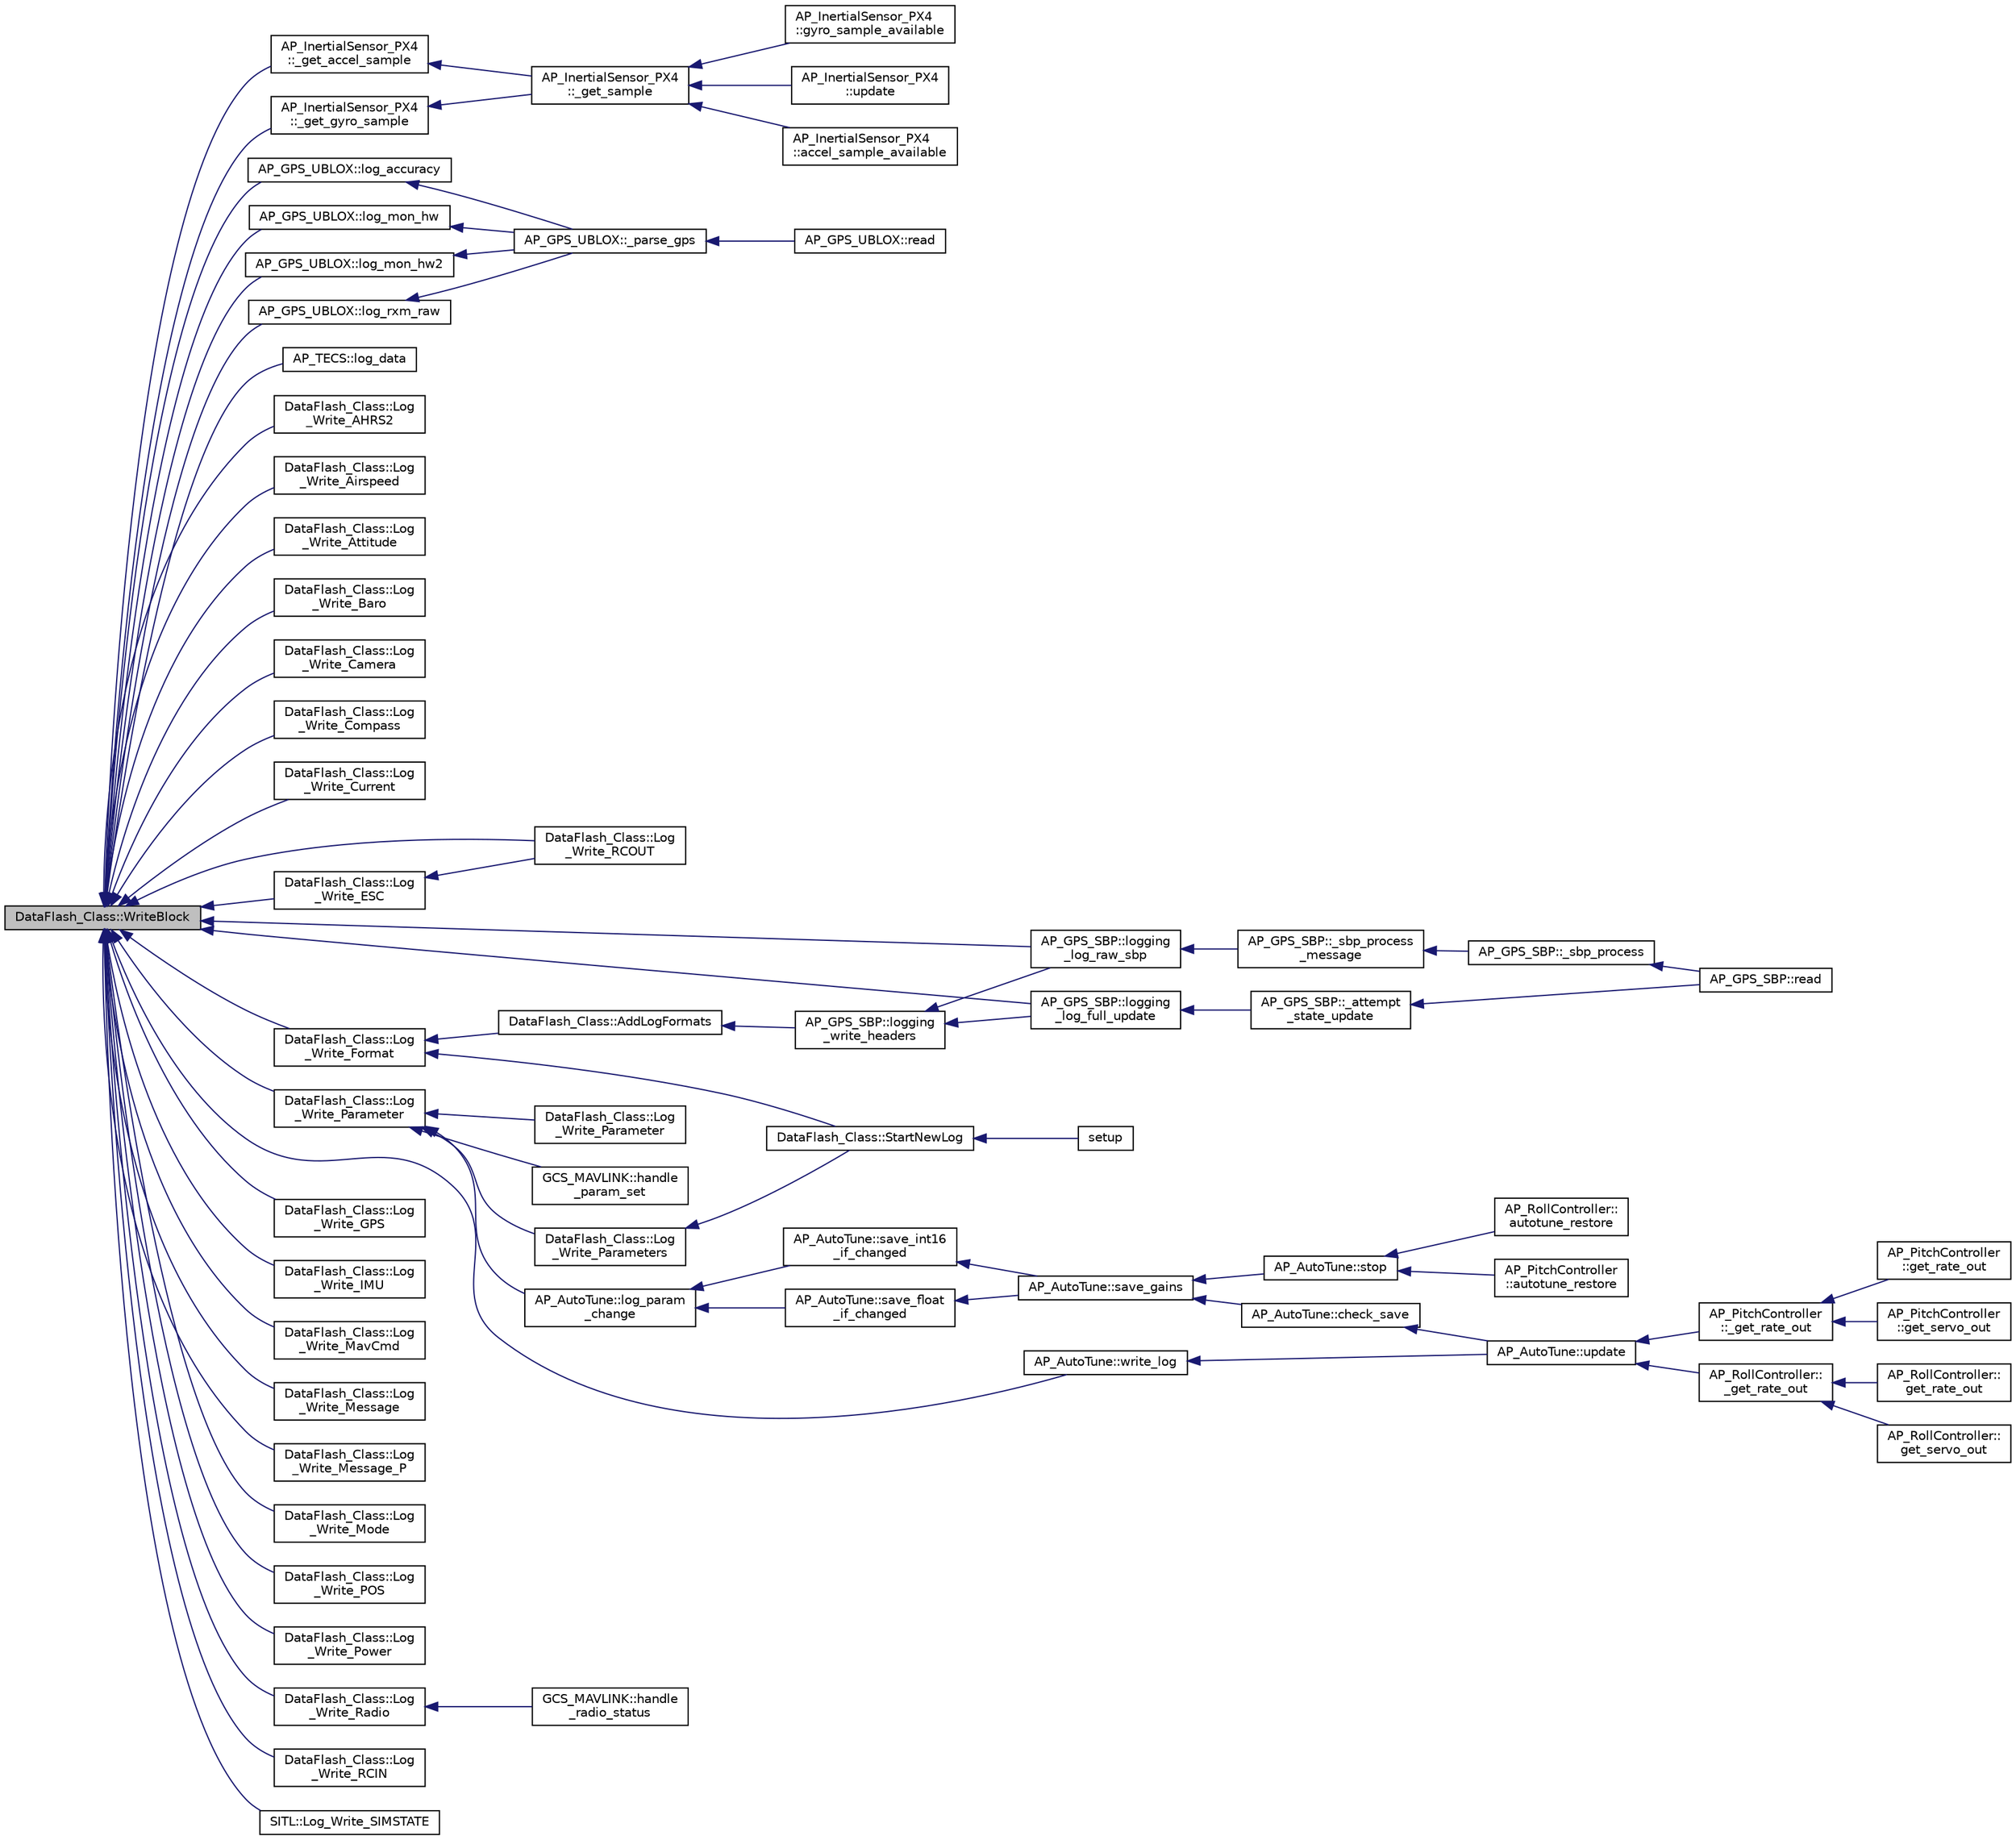 digraph "DataFlash_Class::WriteBlock"
{
 // INTERACTIVE_SVG=YES
  edge [fontname="Helvetica",fontsize="10",labelfontname="Helvetica",labelfontsize="10"];
  node [fontname="Helvetica",fontsize="10",shape=record];
  rankdir="LR";
  Node1 [label="DataFlash_Class::WriteBlock",height=0.2,width=0.4,color="black", fillcolor="grey75", style="filled" fontcolor="black"];
  Node1 -> Node2 [dir="back",color="midnightblue",fontsize="10",style="solid",fontname="Helvetica"];
  Node2 [label="AP_InertialSensor_PX4\l::_get_accel_sample",height=0.2,width=0.4,color="black", fillcolor="white", style="filled",URL="$classAP__InertialSensor__PX4.html#aba0601ed771e5b5ecdf305c4bc7ea1d4"];
  Node2 -> Node3 [dir="back",color="midnightblue",fontsize="10",style="solid",fontname="Helvetica"];
  Node3 [label="AP_InertialSensor_PX4\l::_get_sample",height=0.2,width=0.4,color="black", fillcolor="white", style="filled",URL="$classAP__InertialSensor__PX4.html#a86f463cc20f89a9eb4618ed494b3adf9"];
  Node3 -> Node4 [dir="back",color="midnightblue",fontsize="10",style="solid",fontname="Helvetica"];
  Node4 [label="AP_InertialSensor_PX4\l::accel_sample_available",height=0.2,width=0.4,color="black", fillcolor="white", style="filled",URL="$classAP__InertialSensor__PX4.html#a097901ff249f09bdac3af4438e9c2531"];
  Node3 -> Node5 [dir="back",color="midnightblue",fontsize="10",style="solid",fontname="Helvetica"];
  Node5 [label="AP_InertialSensor_PX4\l::gyro_sample_available",height=0.2,width=0.4,color="black", fillcolor="white", style="filled",URL="$classAP__InertialSensor__PX4.html#aff050ebd7dcbe0396ce3f1b983760cda"];
  Node3 -> Node6 [dir="back",color="midnightblue",fontsize="10",style="solid",fontname="Helvetica"];
  Node6 [label="AP_InertialSensor_PX4\l::update",height=0.2,width=0.4,color="black", fillcolor="white", style="filled",URL="$classAP__InertialSensor__PX4.html#a56c271f4293b88db34537b7a11e63157"];
  Node1 -> Node7 [dir="back",color="midnightblue",fontsize="10",style="solid",fontname="Helvetica"];
  Node7 [label="AP_InertialSensor_PX4\l::_get_gyro_sample",height=0.2,width=0.4,color="black", fillcolor="white", style="filled",URL="$classAP__InertialSensor__PX4.html#aae5898e5e990e07c17e354788fe0942e"];
  Node7 -> Node3 [dir="back",color="midnightblue",fontsize="10",style="solid",fontname="Helvetica"];
  Node1 -> Node8 [dir="back",color="midnightblue",fontsize="10",style="solid",fontname="Helvetica"];
  Node8 [label="AP_GPS_UBLOX::log_accuracy",height=0.2,width=0.4,color="black", fillcolor="white", style="filled",URL="$classAP__GPS__UBLOX.html#ae7dc03e399bdf317eb24cecbcc34c878"];
  Node8 -> Node9 [dir="back",color="midnightblue",fontsize="10",style="solid",fontname="Helvetica"];
  Node9 [label="AP_GPS_UBLOX::_parse_gps",height=0.2,width=0.4,color="black", fillcolor="white", style="filled",URL="$classAP__GPS__UBLOX.html#a16ae8ab4b0babfbc2245beb0a438ec33"];
  Node9 -> Node10 [dir="back",color="midnightblue",fontsize="10",style="solid",fontname="Helvetica"];
  Node10 [label="AP_GPS_UBLOX::read",height=0.2,width=0.4,color="black", fillcolor="white", style="filled",URL="$classAP__GPS__UBLOX.html#a09825f5ca37ee9bdb5e0939a4073a84e"];
  Node1 -> Node11 [dir="back",color="midnightblue",fontsize="10",style="solid",fontname="Helvetica"];
  Node11 [label="AP_TECS::log_data",height=0.2,width=0.4,color="black", fillcolor="white", style="filled",URL="$classAP__TECS.html#a7b737f1444bab1d4ebeb6b3b8f30dbda"];
  Node1 -> Node12 [dir="back",color="midnightblue",fontsize="10",style="solid",fontname="Helvetica"];
  Node12 [label="AP_GPS_UBLOX::log_mon_hw",height=0.2,width=0.4,color="black", fillcolor="white", style="filled",URL="$classAP__GPS__UBLOX.html#afaad8ce1ad6c2192e2608e5731789b25"];
  Node12 -> Node9 [dir="back",color="midnightblue",fontsize="10",style="solid",fontname="Helvetica"];
  Node1 -> Node13 [dir="back",color="midnightblue",fontsize="10",style="solid",fontname="Helvetica"];
  Node13 [label="AP_GPS_UBLOX::log_mon_hw2",height=0.2,width=0.4,color="black", fillcolor="white", style="filled",URL="$classAP__GPS__UBLOX.html#aa371c3daa15a309ab65f1522471ff5c2"];
  Node13 -> Node9 [dir="back",color="midnightblue",fontsize="10",style="solid",fontname="Helvetica"];
  Node1 -> Node14 [dir="back",color="midnightblue",fontsize="10",style="solid",fontname="Helvetica"];
  Node14 [label="AP_GPS_UBLOX::log_rxm_raw",height=0.2,width=0.4,color="black", fillcolor="white", style="filled",URL="$classAP__GPS__UBLOX.html#a599fc077195cbe106d1da825688b1440"];
  Node14 -> Node9 [dir="back",color="midnightblue",fontsize="10",style="solid",fontname="Helvetica"];
  Node1 -> Node15 [dir="back",color="midnightblue",fontsize="10",style="solid",fontname="Helvetica"];
  Node15 [label="DataFlash_Class::Log\l_Write_AHRS2",height=0.2,width=0.4,color="black", fillcolor="white", style="filled",URL="$classDataFlash__Class.html#ad81bca014959c6b0a6714ea0d83c409f"];
  Node1 -> Node16 [dir="back",color="midnightblue",fontsize="10",style="solid",fontname="Helvetica"];
  Node16 [label="DataFlash_Class::Log\l_Write_Airspeed",height=0.2,width=0.4,color="black", fillcolor="white", style="filled",URL="$classDataFlash__Class.html#a6a38481f36ae833e7093c41a0e72be31"];
  Node1 -> Node17 [dir="back",color="midnightblue",fontsize="10",style="solid",fontname="Helvetica"];
  Node17 [label="DataFlash_Class::Log\l_Write_Attitude",height=0.2,width=0.4,color="black", fillcolor="white", style="filled",URL="$classDataFlash__Class.html#a100c0458780b38dd0ccc4a7381827b3c"];
  Node1 -> Node18 [dir="back",color="midnightblue",fontsize="10",style="solid",fontname="Helvetica"];
  Node18 [label="DataFlash_Class::Log\l_Write_Baro",height=0.2,width=0.4,color="black", fillcolor="white", style="filled",URL="$classDataFlash__Class.html#a2f676bab8be41d66e21fd820454d73c1"];
  Node1 -> Node19 [dir="back",color="midnightblue",fontsize="10",style="solid",fontname="Helvetica"];
  Node19 [label="DataFlash_Class::Log\l_Write_Camera",height=0.2,width=0.4,color="black", fillcolor="white", style="filled",URL="$classDataFlash__Class.html#aedee68bf7de37e2ce874dce5651ae5a4"];
  Node1 -> Node20 [dir="back",color="midnightblue",fontsize="10",style="solid",fontname="Helvetica"];
  Node20 [label="DataFlash_Class::Log\l_Write_Compass",height=0.2,width=0.4,color="black", fillcolor="white", style="filled",URL="$classDataFlash__Class.html#a7dff40002b9543349aa1a1306ec7eefa"];
  Node1 -> Node21 [dir="back",color="midnightblue",fontsize="10",style="solid",fontname="Helvetica"];
  Node21 [label="DataFlash_Class::Log\l_Write_Current",height=0.2,width=0.4,color="black", fillcolor="white", style="filled",URL="$classDataFlash__Class.html#a1a8930525fbd06f38f6ea6bd3df25334"];
  Node1 -> Node22 [dir="back",color="midnightblue",fontsize="10",style="solid",fontname="Helvetica"];
  Node22 [label="DataFlash_Class::Log\l_Write_ESC",height=0.2,width=0.4,color="black", fillcolor="white", style="filled",URL="$classDataFlash__Class.html#a90a22bd1a0d9fff2bde1efdf0d0c9575"];
  Node22 -> Node23 [dir="back",color="midnightblue",fontsize="10",style="solid",fontname="Helvetica"];
  Node23 [label="DataFlash_Class::Log\l_Write_RCOUT",height=0.2,width=0.4,color="black", fillcolor="white", style="filled",URL="$classDataFlash__Class.html#a365196ae7546b5065934ffbdb91066e5"];
  Node1 -> Node24 [dir="back",color="midnightblue",fontsize="10",style="solid",fontname="Helvetica"];
  Node24 [label="DataFlash_Class::Log\l_Write_Format",height=0.2,width=0.4,color="black", fillcolor="white", style="filled",URL="$classDataFlash__Class.html#a258d0eb16b61ced019be5a17bfe51b21"];
  Node24 -> Node25 [dir="back",color="midnightblue",fontsize="10",style="solid",fontname="Helvetica"];
  Node25 [label="DataFlash_Class::AddLogFormats",height=0.2,width=0.4,color="black", fillcolor="white", style="filled",URL="$classDataFlash__Class.html#a29bebad0ba87297f083ecc1bc23bed51"];
  Node25 -> Node26 [dir="back",color="midnightblue",fontsize="10",style="solid",fontname="Helvetica"];
  Node26 [label="AP_GPS_SBP::logging\l_write_headers",height=0.2,width=0.4,color="black", fillcolor="white", style="filled",URL="$classAP__GPS__SBP.html#ad7b0b15f5b06d35e0537da4c29447e7c"];
  Node26 -> Node27 [dir="back",color="midnightblue",fontsize="10",style="solid",fontname="Helvetica"];
  Node27 [label="AP_GPS_SBP::logging\l_log_full_update",height=0.2,width=0.4,color="black", fillcolor="white", style="filled",URL="$classAP__GPS__SBP.html#af5d2846c5c8368ab5d6d9456f78cb04d"];
  Node27 -> Node28 [dir="back",color="midnightblue",fontsize="10",style="solid",fontname="Helvetica"];
  Node28 [label="AP_GPS_SBP::_attempt\l_state_update",height=0.2,width=0.4,color="black", fillcolor="white", style="filled",URL="$classAP__GPS__SBP.html#af9e1e7cae1c58891c9a47a6ae6425491"];
  Node28 -> Node29 [dir="back",color="midnightblue",fontsize="10",style="solid",fontname="Helvetica"];
  Node29 [label="AP_GPS_SBP::read",height=0.2,width=0.4,color="black", fillcolor="white", style="filled",URL="$classAP__GPS__SBP.html#a3fa95c1c1f83ad45a11a61d604e61d8d"];
  Node26 -> Node30 [dir="back",color="midnightblue",fontsize="10",style="solid",fontname="Helvetica"];
  Node30 [label="AP_GPS_SBP::logging\l_log_raw_sbp",height=0.2,width=0.4,color="black", fillcolor="white", style="filled",URL="$classAP__GPS__SBP.html#a03c2f3629f94e7b6df5989cc33d9d59a"];
  Node30 -> Node31 [dir="back",color="midnightblue",fontsize="10",style="solid",fontname="Helvetica"];
  Node31 [label="AP_GPS_SBP::_sbp_process\l_message",height=0.2,width=0.4,color="black", fillcolor="white", style="filled",URL="$classAP__GPS__SBP.html#a95d51866fda5a620229c74d5684acce4"];
  Node31 -> Node32 [dir="back",color="midnightblue",fontsize="10",style="solid",fontname="Helvetica"];
  Node32 [label="AP_GPS_SBP::_sbp_process",height=0.2,width=0.4,color="black", fillcolor="white", style="filled",URL="$classAP__GPS__SBP.html#ad6291fa91e5c338da770ffdfefb6cd8a"];
  Node32 -> Node29 [dir="back",color="midnightblue",fontsize="10",style="solid",fontname="Helvetica"];
  Node24 -> Node33 [dir="back",color="midnightblue",fontsize="10",style="solid",fontname="Helvetica"];
  Node33 [label="DataFlash_Class::StartNewLog",height=0.2,width=0.4,color="black", fillcolor="white", style="filled",URL="$classDataFlash__Class.html#a0801c32eb59382ffe15f9205ac79c04f"];
  Node33 -> Node34 [dir="back",color="midnightblue",fontsize="10",style="solid",fontname="Helvetica"];
  Node34 [label="setup",height=0.2,width=0.4,color="black", fillcolor="white", style="filled",URL="$VibTest_8pde.html#a7dfd9b79bc5a37d7df40207afbc5431f"];
  Node1 -> Node35 [dir="back",color="midnightblue",fontsize="10",style="solid",fontname="Helvetica"];
  Node35 [label="DataFlash_Class::Log\l_Write_GPS",height=0.2,width=0.4,color="black", fillcolor="white", style="filled",URL="$classDataFlash__Class.html#a99edf88e150050fa323babcd07954c34"];
  Node1 -> Node36 [dir="back",color="midnightblue",fontsize="10",style="solid",fontname="Helvetica"];
  Node36 [label="DataFlash_Class::Log\l_Write_IMU",height=0.2,width=0.4,color="black", fillcolor="white", style="filled",URL="$classDataFlash__Class.html#a805d766e5347af5349e0979a2a07e452"];
  Node1 -> Node37 [dir="back",color="midnightblue",fontsize="10",style="solid",fontname="Helvetica"];
  Node37 [label="DataFlash_Class::Log\l_Write_MavCmd",height=0.2,width=0.4,color="black", fillcolor="white", style="filled",URL="$classDataFlash__Class.html#a7231cb9e85d2ef37214a3d21802895d8"];
  Node1 -> Node38 [dir="back",color="midnightblue",fontsize="10",style="solid",fontname="Helvetica"];
  Node38 [label="DataFlash_Class::Log\l_Write_Message",height=0.2,width=0.4,color="black", fillcolor="white", style="filled",URL="$classDataFlash__Class.html#a3d24105948a2709fa0585b1c53bb7dfe"];
  Node1 -> Node39 [dir="back",color="midnightblue",fontsize="10",style="solid",fontname="Helvetica"];
  Node39 [label="DataFlash_Class::Log\l_Write_Message_P",height=0.2,width=0.4,color="black", fillcolor="white", style="filled",URL="$classDataFlash__Class.html#a74ee61619c1a1dff0e7b1555db206a0c"];
  Node1 -> Node40 [dir="back",color="midnightblue",fontsize="10",style="solid",fontname="Helvetica"];
  Node40 [label="DataFlash_Class::Log\l_Write_Mode",height=0.2,width=0.4,color="black", fillcolor="white", style="filled",URL="$classDataFlash__Class.html#ab6dfbd48fd12986f374a7a8f84967a0f"];
  Node1 -> Node41 [dir="back",color="midnightblue",fontsize="10",style="solid",fontname="Helvetica"];
  Node41 [label="DataFlash_Class::Log\l_Write_Parameter",height=0.2,width=0.4,color="black", fillcolor="white", style="filled",URL="$classDataFlash__Class.html#a488ee9ba241f827fcb979dbccfdab76d"];
  Node41 -> Node42 [dir="back",color="midnightblue",fontsize="10",style="solid",fontname="Helvetica"];
  Node42 [label="GCS_MAVLINK::handle\l_param_set",height=0.2,width=0.4,color="black", fillcolor="white", style="filled",URL="$classGCS__MAVLINK.html#ae8138868be824c9478307c705a0e6763"];
  Node41 -> Node43 [dir="back",color="midnightblue",fontsize="10",style="solid",fontname="Helvetica"];
  Node43 [label="AP_AutoTune::log_param\l_change",height=0.2,width=0.4,color="black", fillcolor="white", style="filled",URL="$classAP__AutoTune.html#a1c95b6055ee1b2333fbe753e2a9fa66d"];
  Node43 -> Node44 [dir="back",color="midnightblue",fontsize="10",style="solid",fontname="Helvetica"];
  Node44 [label="AP_AutoTune::save_float\l_if_changed",height=0.2,width=0.4,color="black", fillcolor="white", style="filled",URL="$classAP__AutoTune.html#aeddf254d10081d997137a08585ca7f31"];
  Node44 -> Node45 [dir="back",color="midnightblue",fontsize="10",style="solid",fontname="Helvetica"];
  Node45 [label="AP_AutoTune::save_gains",height=0.2,width=0.4,color="black", fillcolor="white", style="filled",URL="$classAP__AutoTune.html#a258aa8bcc03defe55967c97931af95d5"];
  Node45 -> Node46 [dir="back",color="midnightblue",fontsize="10",style="solid",fontname="Helvetica"];
  Node46 [label="AP_AutoTune::check_save",height=0.2,width=0.4,color="black", fillcolor="white", style="filled",URL="$classAP__AutoTune.html#ac05a94ad7cd4c42e14182d9ba5f861db"];
  Node46 -> Node47 [dir="back",color="midnightblue",fontsize="10",style="solid",fontname="Helvetica"];
  Node47 [label="AP_AutoTune::update",height=0.2,width=0.4,color="black", fillcolor="white", style="filled",URL="$classAP__AutoTune.html#af5c523db0ac4313e8098fec4b8f5f2f1"];
  Node47 -> Node48 [dir="back",color="midnightblue",fontsize="10",style="solid",fontname="Helvetica"];
  Node48 [label="AP_RollController::\l_get_rate_out",height=0.2,width=0.4,color="black", fillcolor="white", style="filled",URL="$classAP__RollController.html#a702a5fbdae8598e86dc2aa73b8f59089"];
  Node48 -> Node49 [dir="back",color="midnightblue",fontsize="10",style="solid",fontname="Helvetica"];
  Node49 [label="AP_RollController::\lget_rate_out",height=0.2,width=0.4,color="black", fillcolor="white", style="filled",URL="$classAP__RollController.html#a8cf832c8a75c50c1fd4caf4eace7b34f"];
  Node48 -> Node50 [dir="back",color="midnightblue",fontsize="10",style="solid",fontname="Helvetica"];
  Node50 [label="AP_RollController::\lget_servo_out",height=0.2,width=0.4,color="black", fillcolor="white", style="filled",URL="$classAP__RollController.html#a8995f6c95b27e132a6aa49f5fe9512ae"];
  Node47 -> Node51 [dir="back",color="midnightblue",fontsize="10",style="solid",fontname="Helvetica"];
  Node51 [label="AP_PitchController\l::_get_rate_out",height=0.2,width=0.4,color="black", fillcolor="white", style="filled",URL="$classAP__PitchController.html#a4613b491d225c7ee7eac435f79d7c495"];
  Node51 -> Node52 [dir="back",color="midnightblue",fontsize="10",style="solid",fontname="Helvetica"];
  Node52 [label="AP_PitchController\l::get_rate_out",height=0.2,width=0.4,color="black", fillcolor="white", style="filled",URL="$classAP__PitchController.html#ad305f4274a77eaffb5b0dc064cfc31ba"];
  Node51 -> Node53 [dir="back",color="midnightblue",fontsize="10",style="solid",fontname="Helvetica"];
  Node53 [label="AP_PitchController\l::get_servo_out",height=0.2,width=0.4,color="black", fillcolor="white", style="filled",URL="$classAP__PitchController.html#a705d9814ebad894375332f012dd768df"];
  Node45 -> Node54 [dir="back",color="midnightblue",fontsize="10",style="solid",fontname="Helvetica"];
  Node54 [label="AP_AutoTune::stop",height=0.2,width=0.4,color="black", fillcolor="white", style="filled",URL="$classAP__AutoTune.html#ae452d4a3f9648538afc6d7dce6a5e8a3"];
  Node54 -> Node55 [dir="back",color="midnightblue",fontsize="10",style="solid",fontname="Helvetica"];
  Node55 [label="AP_PitchController\l::autotune_restore",height=0.2,width=0.4,color="black", fillcolor="white", style="filled",URL="$classAP__PitchController.html#a4794b464d67c5257b6d1eb889f372d82"];
  Node54 -> Node56 [dir="back",color="midnightblue",fontsize="10",style="solid",fontname="Helvetica"];
  Node56 [label="AP_RollController::\lautotune_restore",height=0.2,width=0.4,color="black", fillcolor="white", style="filled",URL="$classAP__RollController.html#a717204938ed9e8698aa728c04c9dcc83"];
  Node43 -> Node57 [dir="back",color="midnightblue",fontsize="10",style="solid",fontname="Helvetica"];
  Node57 [label="AP_AutoTune::save_int16\l_if_changed",height=0.2,width=0.4,color="black", fillcolor="white", style="filled",URL="$classAP__AutoTune.html#a7b5cf04b738143f385c5a79228ca989a"];
  Node57 -> Node45 [dir="back",color="midnightblue",fontsize="10",style="solid",fontname="Helvetica"];
  Node41 -> Node58 [dir="back",color="midnightblue",fontsize="10",style="solid",fontname="Helvetica"];
  Node58 [label="DataFlash_Class::Log\l_Write_Parameter",height=0.2,width=0.4,color="black", fillcolor="white", style="filled",URL="$classDataFlash__Class.html#a0efe615224d2f6bb15740082e6f88e39"];
  Node41 -> Node59 [dir="back",color="midnightblue",fontsize="10",style="solid",fontname="Helvetica"];
  Node59 [label="DataFlash_Class::Log\l_Write_Parameters",height=0.2,width=0.4,color="black", fillcolor="white", style="filled",URL="$classDataFlash__Class.html#aabd681cff3b516f691fdfb907e37b560"];
  Node59 -> Node33 [dir="back",color="midnightblue",fontsize="10",style="solid",fontname="Helvetica"];
  Node1 -> Node60 [dir="back",color="midnightblue",fontsize="10",style="solid",fontname="Helvetica"];
  Node60 [label="DataFlash_Class::Log\l_Write_POS",height=0.2,width=0.4,color="black", fillcolor="white", style="filled",URL="$classDataFlash__Class.html#a46e58faaa53c44516433f6bb7bde4163"];
  Node1 -> Node61 [dir="back",color="midnightblue",fontsize="10",style="solid",fontname="Helvetica"];
  Node61 [label="DataFlash_Class::Log\l_Write_Power",height=0.2,width=0.4,color="black", fillcolor="white", style="filled",URL="$classDataFlash__Class.html#a0244745bcbf21252169dbca26be44557"];
  Node1 -> Node62 [dir="back",color="midnightblue",fontsize="10",style="solid",fontname="Helvetica"];
  Node62 [label="DataFlash_Class::Log\l_Write_Radio",height=0.2,width=0.4,color="black", fillcolor="white", style="filled",URL="$classDataFlash__Class.html#ae26cdaa597f952193b6be4436d55c7d6"];
  Node62 -> Node63 [dir="back",color="midnightblue",fontsize="10",style="solid",fontname="Helvetica"];
  Node63 [label="GCS_MAVLINK::handle\l_radio_status",height=0.2,width=0.4,color="black", fillcolor="white", style="filled",URL="$classGCS__MAVLINK.html#a95855cb1b5e848b644d0fdeb1009a031"];
  Node1 -> Node64 [dir="back",color="midnightblue",fontsize="10",style="solid",fontname="Helvetica"];
  Node64 [label="DataFlash_Class::Log\l_Write_RCIN",height=0.2,width=0.4,color="black", fillcolor="white", style="filled",URL="$classDataFlash__Class.html#ae3cb0f9ab8db6bcced3f504a2a767081"];
  Node1 -> Node23 [dir="back",color="midnightblue",fontsize="10",style="solid",fontname="Helvetica"];
  Node1 -> Node65 [dir="back",color="midnightblue",fontsize="10",style="solid",fontname="Helvetica"];
  Node65 [label="SITL::Log_Write_SIMSTATE",height=0.2,width=0.4,color="black", fillcolor="white", style="filled",URL="$classSITL.html#adc9cb04ae0ef3764e4dbf414d58ed9c4"];
  Node1 -> Node27 [dir="back",color="midnightblue",fontsize="10",style="solid",fontname="Helvetica"];
  Node1 -> Node30 [dir="back",color="midnightblue",fontsize="10",style="solid",fontname="Helvetica"];
  Node1 -> Node66 [dir="back",color="midnightblue",fontsize="10",style="solid",fontname="Helvetica"];
  Node66 [label="AP_AutoTune::write_log",height=0.2,width=0.4,color="black", fillcolor="white", style="filled",URL="$classAP__AutoTune.html#ae8f71aea3fb903d762decab2c9636098"];
  Node66 -> Node47 [dir="back",color="midnightblue",fontsize="10",style="solid",fontname="Helvetica"];
}
